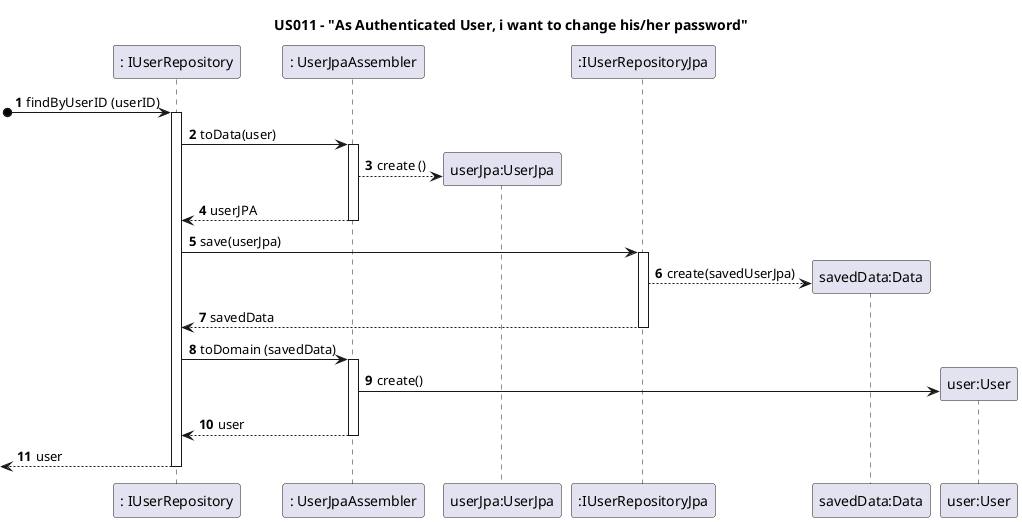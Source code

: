 @startuml
'https://plantuml.com/sequence-diagram

autoactivate on
autonumber

title US011 - "As Authenticated User, i want to change his/her password"


participant ": IUserRepository" as Repository
participant ": UserJpaAssembler" as Assembler
participant "userJpa:UserJpa" as USJPA
participant ":IUserRepositoryJpa" as Driver
participant "savedData:Data" as Data
participant "user:User" as US

[o->Repository: findByUserID (userID)

Repository -> Assembler : toData(user)
Assembler --> USJPA **: create ()
Assembler --> Repository : userJPA
Repository -> Driver: save(userJpa)
Driver --> Data**: create(savedUserJpa)
Driver --> Repository : savedData
Repository -> Assembler: toDomain (savedData)
Assembler -> US **: create()
Assembler --> Repository :user

[<--Repository: user

@enduml